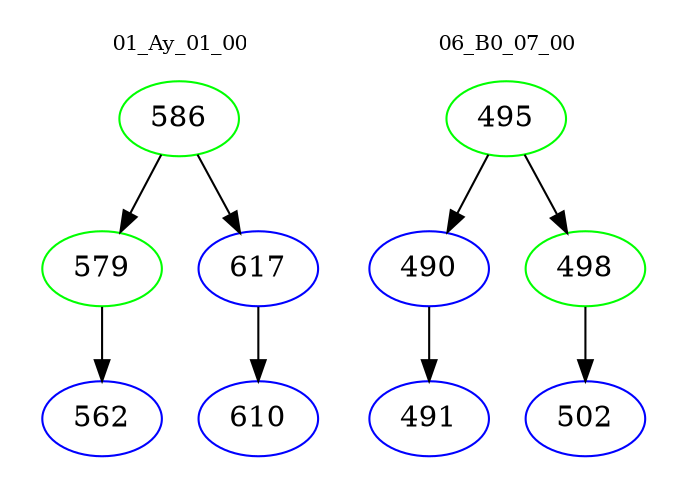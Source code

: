 digraph{
subgraph cluster_0 {
color = white
label = "01_Ay_01_00";
fontsize=10;
T0_586 [label="586", color="green"]
T0_586 -> T0_579 [color="black"]
T0_579 [label="579", color="green"]
T0_579 -> T0_562 [color="black"]
T0_562 [label="562", color="blue"]
T0_586 -> T0_617 [color="black"]
T0_617 [label="617", color="blue"]
T0_617 -> T0_610 [color="black"]
T0_610 [label="610", color="blue"]
}
subgraph cluster_1 {
color = white
label = "06_B0_07_00";
fontsize=10;
T1_495 [label="495", color="green"]
T1_495 -> T1_490 [color="black"]
T1_490 [label="490", color="blue"]
T1_490 -> T1_491 [color="black"]
T1_491 [label="491", color="blue"]
T1_495 -> T1_498 [color="black"]
T1_498 [label="498", color="green"]
T1_498 -> T1_502 [color="black"]
T1_502 [label="502", color="blue"]
}
}
